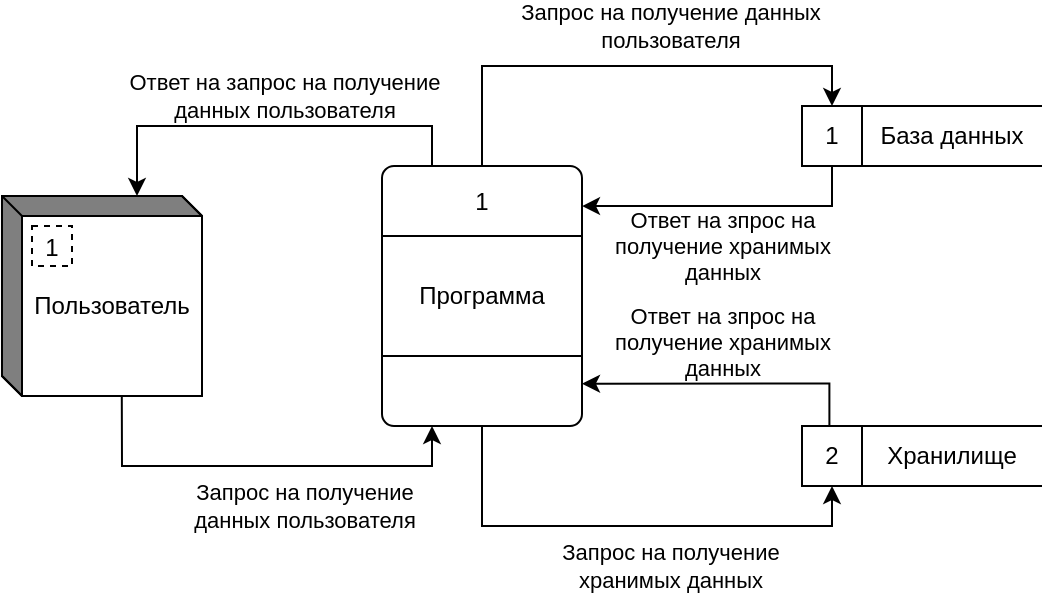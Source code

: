 <mxfile version="16.1.2" type="device"><diagram id="BQX2bf6VL-5qNuQ6uFoV" name="Страница 1"><mxGraphModel dx="462" dy="865" grid="1" gridSize="10" guides="1" tooltips="1" connect="1" arrows="1" fold="1" page="1" pageScale="1" pageWidth="827" pageHeight="1169" math="0" shadow="0"><root><mxCell id="0"/><mxCell id="1" parent="0"/><mxCell id="T_gjeYUQ1o2Z3VfMyfYf-1" value="" style="html=1;dashed=0;whitespace=wrap;shape=mxgraph.dfd.externalEntity" vertex="1" parent="1"><mxGeometry x="80" y="355" width="100" height="100" as="geometry"/></mxCell><mxCell id="T_gjeYUQ1o2Z3VfMyfYf-2" value="1" style="autosize=1;part=1;resizable=0;strokeColor=inherit;fillColor=inherit;gradientColor=inherit;dashed=1;" vertex="1" parent="T_gjeYUQ1o2Z3VfMyfYf-1"><mxGeometry width="20" height="20" relative="1" as="geometry"><mxPoint x="15" y="15" as="offset"/></mxGeometry></mxCell><mxCell id="T_gjeYUQ1o2Z3VfMyfYf-3" value="Пользователь" style="text;html=1;strokeColor=none;fillColor=none;align=center;verticalAlign=middle;whiteSpace=wrap;rounded=0;" vertex="1" parent="T_gjeYUQ1o2Z3VfMyfYf-1"><mxGeometry x="10" y="10" width="90" height="90" as="geometry"/></mxCell><mxCell id="T_gjeYUQ1o2Z3VfMyfYf-7" value="" style="group" vertex="1" connectable="0" parent="1"><mxGeometry x="270" y="340" width="100" height="130" as="geometry"/></mxCell><mxCell id="T_gjeYUQ1o2Z3VfMyfYf-4" value="" style="rounded=1;whiteSpace=wrap;html=1;arcSize=6;" vertex="1" parent="T_gjeYUQ1o2Z3VfMyfYf-7"><mxGeometry width="100" height="130" as="geometry"/></mxCell><mxCell id="T_gjeYUQ1o2Z3VfMyfYf-5" value="Программа" style="rounded=0;whiteSpace=wrap;html=1;" vertex="1" parent="T_gjeYUQ1o2Z3VfMyfYf-7"><mxGeometry y="35" width="100" height="60" as="geometry"/></mxCell><mxCell id="T_gjeYUQ1o2Z3VfMyfYf-6" value="1" style="text;html=1;strokeColor=none;fillColor=none;align=center;verticalAlign=middle;whiteSpace=wrap;rounded=0;" vertex="1" parent="T_gjeYUQ1o2Z3VfMyfYf-7"><mxGeometry width="100" height="35" as="geometry"/></mxCell><mxCell id="T_gjeYUQ1o2Z3VfMyfYf-8" value="" style="endArrow=classic;html=1;rounded=0;entryX=0;entryY=0;entryDx=67.5;entryDy=0;entryPerimeter=0;exitX=0.25;exitY=0;exitDx=0;exitDy=0;edgeStyle=orthogonalEdgeStyle;" edge="1" parent="1" source="T_gjeYUQ1o2Z3VfMyfYf-6" target="T_gjeYUQ1o2Z3VfMyfYf-1"><mxGeometry width="50" height="50" relative="1" as="geometry"><mxPoint x="250" y="270" as="sourcePoint"/><mxPoint x="300" y="220" as="targetPoint"/><Array as="points"><mxPoint x="295" y="320"/><mxPoint x="148" y="320"/></Array></mxGeometry></mxCell><mxCell id="T_gjeYUQ1o2Z3VfMyfYf-9" value="Ответ на запрос на получение&lt;br&gt;данных пользователя" style="edgeLabel;html=1;align=center;verticalAlign=middle;resizable=0;points=[];" vertex="1" connectable="0" parent="T_gjeYUQ1o2Z3VfMyfYf-8"><mxGeometry x="0.064" y="-2" relative="1" as="geometry"><mxPoint x="13" y="-13" as="offset"/></mxGeometry></mxCell><mxCell id="T_gjeYUQ1o2Z3VfMyfYf-10" value="" style="endArrow=classic;html=1;rounded=0;entryX=0.25;entryY=1;entryDx=0;entryDy=0;edgeStyle=orthogonalEdgeStyle;exitX=0.599;exitY=0.998;exitDx=0;exitDy=0;exitPerimeter=0;" edge="1" parent="1" source="T_gjeYUQ1o2Z3VfMyfYf-1" target="T_gjeYUQ1o2Z3VfMyfYf-4"><mxGeometry width="50" height="50" relative="1" as="geometry"><mxPoint x="140" y="456" as="sourcePoint"/><mxPoint x="170" y="490" as="targetPoint"/><Array as="points"><mxPoint x="140" y="456"/><mxPoint x="140" y="456"/><mxPoint x="140" y="490"/><mxPoint x="295" y="490"/></Array></mxGeometry></mxCell><mxCell id="T_gjeYUQ1o2Z3VfMyfYf-11" value="Запрос на получение &lt;br&gt;данных&amp;nbsp;пользователя" style="edgeLabel;html=1;align=center;verticalAlign=middle;resizable=0;points=[];" vertex="1" connectable="0" parent="T_gjeYUQ1o2Z3VfMyfYf-10"><mxGeometry x="-0.053" relative="1" as="geometry"><mxPoint x="26" y="20" as="offset"/></mxGeometry></mxCell><mxCell id="T_gjeYUQ1o2Z3VfMyfYf-18" value="" style="group" vertex="1" connectable="0" parent="1"><mxGeometry x="480" y="310" width="120" height="30" as="geometry"/></mxCell><mxCell id="T_gjeYUQ1o2Z3VfMyfYf-13" value="" style="html=1;dashed=0;whitespace=wrap;shape=mxgraph.dfd.dataStoreID;align=left;spacingLeft=3;points=[[0,0],[0.5,0],[1,0],[0,0.5],[1,0.5],[0,1],[0.5,1],[1,1]];" vertex="1" parent="T_gjeYUQ1o2Z3VfMyfYf-18"><mxGeometry width="120" height="30" as="geometry"/></mxCell><mxCell id="T_gjeYUQ1o2Z3VfMyfYf-14" value="1" style="text;html=1;strokeColor=none;fillColor=none;align=center;verticalAlign=middle;whiteSpace=wrap;rounded=0;" vertex="1" parent="T_gjeYUQ1o2Z3VfMyfYf-18"><mxGeometry width="30" height="30" as="geometry"/></mxCell><mxCell id="T_gjeYUQ1o2Z3VfMyfYf-17" value="База данных" style="text;html=1;strokeColor=none;fillColor=none;align=center;verticalAlign=middle;whiteSpace=wrap;rounded=0;" vertex="1" parent="T_gjeYUQ1o2Z3VfMyfYf-18"><mxGeometry x="30" width="90" height="30" as="geometry"/></mxCell><mxCell id="T_gjeYUQ1o2Z3VfMyfYf-19" value="" style="group" vertex="1" connectable="0" parent="1"><mxGeometry x="480" y="470" width="120" height="30" as="geometry"/></mxCell><mxCell id="T_gjeYUQ1o2Z3VfMyfYf-12" value="" style="html=1;dashed=0;whitespace=wrap;shape=mxgraph.dfd.dataStoreID;align=left;spacingLeft=3;points=[[0,0],[0.5,0],[1,0],[0,0.5],[1,0.5],[0,1],[0.5,1],[1,1]];" vertex="1" parent="T_gjeYUQ1o2Z3VfMyfYf-19"><mxGeometry width="120" height="30" as="geometry"/></mxCell><mxCell id="T_gjeYUQ1o2Z3VfMyfYf-15" value="2" style="text;html=1;strokeColor=none;fillColor=none;align=center;verticalAlign=middle;whiteSpace=wrap;rounded=0;" vertex="1" parent="T_gjeYUQ1o2Z3VfMyfYf-19"><mxGeometry width="30" height="30" as="geometry"/></mxCell><mxCell id="T_gjeYUQ1o2Z3VfMyfYf-16" value="Хранилище" style="text;html=1;strokeColor=none;fillColor=none;align=center;verticalAlign=middle;whiteSpace=wrap;rounded=0;" vertex="1" parent="T_gjeYUQ1o2Z3VfMyfYf-19"><mxGeometry x="30" width="90" height="30" as="geometry"/></mxCell><mxCell id="T_gjeYUQ1o2Z3VfMyfYf-21" value="" style="endArrow=classic;html=1;rounded=0;entryX=0.5;entryY=1;entryDx=0;entryDy=0;edgeStyle=orthogonalEdgeStyle;" edge="1" parent="1" source="T_gjeYUQ1o2Z3VfMyfYf-4" target="T_gjeYUQ1o2Z3VfMyfYf-15"><mxGeometry width="50" height="50" relative="1" as="geometry"><mxPoint x="535" y="525" as="sourcePoint"/><mxPoint x="350" y="510" as="targetPoint"/><Array as="points"><mxPoint x="320" y="520"/><mxPoint x="495" y="520"/></Array></mxGeometry></mxCell><mxCell id="T_gjeYUQ1o2Z3VfMyfYf-22" value="Запрос на получение&lt;br&gt;хранимых данных" style="edgeLabel;html=1;align=center;verticalAlign=middle;resizable=0;points=[];" vertex="1" connectable="0" parent="T_gjeYUQ1o2Z3VfMyfYf-21"><mxGeometry x="0.146" y="-2" relative="1" as="geometry"><mxPoint x="3" y="18" as="offset"/></mxGeometry></mxCell><mxCell id="T_gjeYUQ1o2Z3VfMyfYf-26" value="" style="endArrow=classic;html=1;rounded=0;edgeStyle=orthogonalEdgeStyle;exitX=0.5;exitY=0;exitDx=0;exitDy=0;entryX=1.013;entryY=0.914;entryDx=0;entryDy=0;entryPerimeter=0;" edge="1" parent="1"><mxGeometry width="50" height="50" relative="1" as="geometry"><mxPoint x="493.7" y="470" as="sourcePoint"/><mxPoint x="370.0" y="448.82" as="targetPoint"/><Array as="points"><mxPoint x="493.7" y="449"/></Array></mxGeometry></mxCell><mxCell id="T_gjeYUQ1o2Z3VfMyfYf-27" value="Ответ на зпрос на&lt;br&gt;получение хранимых&lt;br&gt;данных" style="edgeLabel;html=1;align=center;verticalAlign=middle;resizable=0;points=[];" vertex="1" connectable="0" parent="T_gjeYUQ1o2Z3VfMyfYf-26"><mxGeometry x="-0.179" relative="1" as="geometry"><mxPoint x="-16" y="-21" as="offset"/></mxGeometry></mxCell><mxCell id="T_gjeYUQ1o2Z3VfMyfYf-28" value="" style="endArrow=classic;html=1;rounded=0;edgeStyle=orthogonalEdgeStyle;exitX=0.5;exitY=1;exitDx=0;exitDy=0;entryX=1.013;entryY=0.914;entryDx=0;entryDy=0;entryPerimeter=0;" edge="1" parent="1" source="T_gjeYUQ1o2Z3VfMyfYf-14"><mxGeometry width="50" height="50" relative="1" as="geometry"><mxPoint x="493.7" y="381.21" as="sourcePoint"/><mxPoint x="370.0" y="360.03" as="targetPoint"/><Array as="points"><mxPoint x="495" y="360"/></Array></mxGeometry></mxCell><mxCell id="T_gjeYUQ1o2Z3VfMyfYf-29" value="Ответ на зпрос на&lt;br&gt;получение хранимых&lt;br&gt;данных" style="edgeLabel;html=1;align=center;verticalAlign=middle;resizable=0;points=[];" vertex="1" connectable="0" parent="T_gjeYUQ1o2Z3VfMyfYf-28"><mxGeometry x="-0.179" relative="1" as="geometry"><mxPoint x="-16" y="20" as="offset"/></mxGeometry></mxCell><mxCell id="T_gjeYUQ1o2Z3VfMyfYf-30" value="" style="endArrow=none;html=1;rounded=0;edgeStyle=orthogonalEdgeStyle;entryX=0.5;entryY=0;entryDx=0;entryDy=0;exitX=0.5;exitY=0;exitDx=0;exitDy=0;startArrow=classic;startFill=1;endFill=0;" edge="1" parent="1" source="T_gjeYUQ1o2Z3VfMyfYf-14" target="T_gjeYUQ1o2Z3VfMyfYf-6"><mxGeometry width="50" height="50" relative="1" as="geometry"><mxPoint x="540" y="240" as="sourcePoint"/><mxPoint x="330" y="260" as="targetPoint"/><Array as="points"><mxPoint x="495" y="290"/><mxPoint x="320" y="290"/></Array></mxGeometry></mxCell><mxCell id="T_gjeYUQ1o2Z3VfMyfYf-31" value="Запрос на получение данных&lt;br&gt;пользователя" style="edgeLabel;html=1;align=center;verticalAlign=middle;resizable=0;points=[];" vertex="1" connectable="0" parent="T_gjeYUQ1o2Z3VfMyfYf-30"><mxGeometry x="0.146" y="-2" relative="1" as="geometry"><mxPoint x="39" y="-18" as="offset"/></mxGeometry></mxCell></root></mxGraphModel></diagram></mxfile>